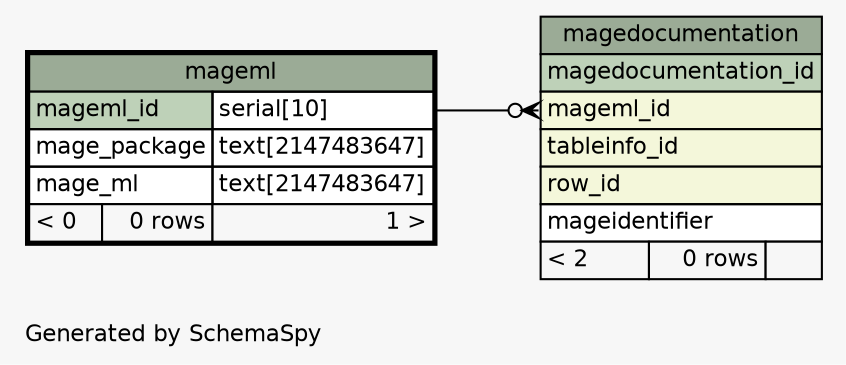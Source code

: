 // dot 2.38.0 on Mac OS X 10.9.3
// SchemaSpy rev 590
digraph "oneDegreeRelationshipsDiagram" {
  graph [
    rankdir="RL"
    bgcolor="#f7f7f7"
    label="\nGenerated by SchemaSpy"
    labeljust="l"
    nodesep="0.18"
    ranksep="0.46"
    fontname="Helvetica"
    fontsize="11"
  ];
  node [
    fontname="Helvetica"
    fontsize="11"
    shape="plaintext"
  ];
  edge [
    arrowsize="0.8"
  ];
  "magedocumentation":"mageml_id":w -> "mageml":"mageml_id.type":e [arrowhead=none dir=back arrowtail=crowodot];
  "magedocumentation" [
    label=<
    <TABLE BORDER="0" CELLBORDER="1" CELLSPACING="0" BGCOLOR="#ffffff">
      <TR><TD COLSPAN="3" BGCOLOR="#9bab96" ALIGN="CENTER">magedocumentation</TD></TR>
      <TR><TD PORT="magedocumentation_id" COLSPAN="3" BGCOLOR="#bed1b8" ALIGN="LEFT">magedocumentation_id</TD></TR>
      <TR><TD PORT="mageml_id" COLSPAN="3" BGCOLOR="#f4f7da" ALIGN="LEFT">mageml_id</TD></TR>
      <TR><TD PORT="tableinfo_id" COLSPAN="3" BGCOLOR="#f4f7da" ALIGN="LEFT">tableinfo_id</TD></TR>
      <TR><TD PORT="row_id" COLSPAN="3" BGCOLOR="#f4f7da" ALIGN="LEFT">row_id</TD></TR>
      <TR><TD PORT="mageidentifier" COLSPAN="3" ALIGN="LEFT">mageidentifier</TD></TR>
      <TR><TD ALIGN="LEFT" BGCOLOR="#f7f7f7">&lt; 2</TD><TD ALIGN="RIGHT" BGCOLOR="#f7f7f7">0 rows</TD><TD ALIGN="RIGHT" BGCOLOR="#f7f7f7">  </TD></TR>
    </TABLE>>
    URL="magedocumentation.html"
    tooltip="magedocumentation"
  ];
  "mageml" [
    label=<
    <TABLE BORDER="2" CELLBORDER="1" CELLSPACING="0" BGCOLOR="#ffffff">
      <TR><TD COLSPAN="3" BGCOLOR="#9bab96" ALIGN="CENTER">mageml</TD></TR>
      <TR><TD PORT="mageml_id" COLSPAN="2" BGCOLOR="#bed1b8" ALIGN="LEFT">mageml_id</TD><TD PORT="mageml_id.type" ALIGN="LEFT">serial[10]</TD></TR>
      <TR><TD PORT="mage_package" COLSPAN="2" ALIGN="LEFT">mage_package</TD><TD PORT="mage_package.type" ALIGN="LEFT">text[2147483647]</TD></TR>
      <TR><TD PORT="mage_ml" COLSPAN="2" ALIGN="LEFT">mage_ml</TD><TD PORT="mage_ml.type" ALIGN="LEFT">text[2147483647]</TD></TR>
      <TR><TD ALIGN="LEFT" BGCOLOR="#f7f7f7">&lt; 0</TD><TD ALIGN="RIGHT" BGCOLOR="#f7f7f7">0 rows</TD><TD ALIGN="RIGHT" BGCOLOR="#f7f7f7">1 &gt;</TD></TR>
    </TABLE>>
    URL="mageml.html"
    tooltip="mageml"
  ];
}
